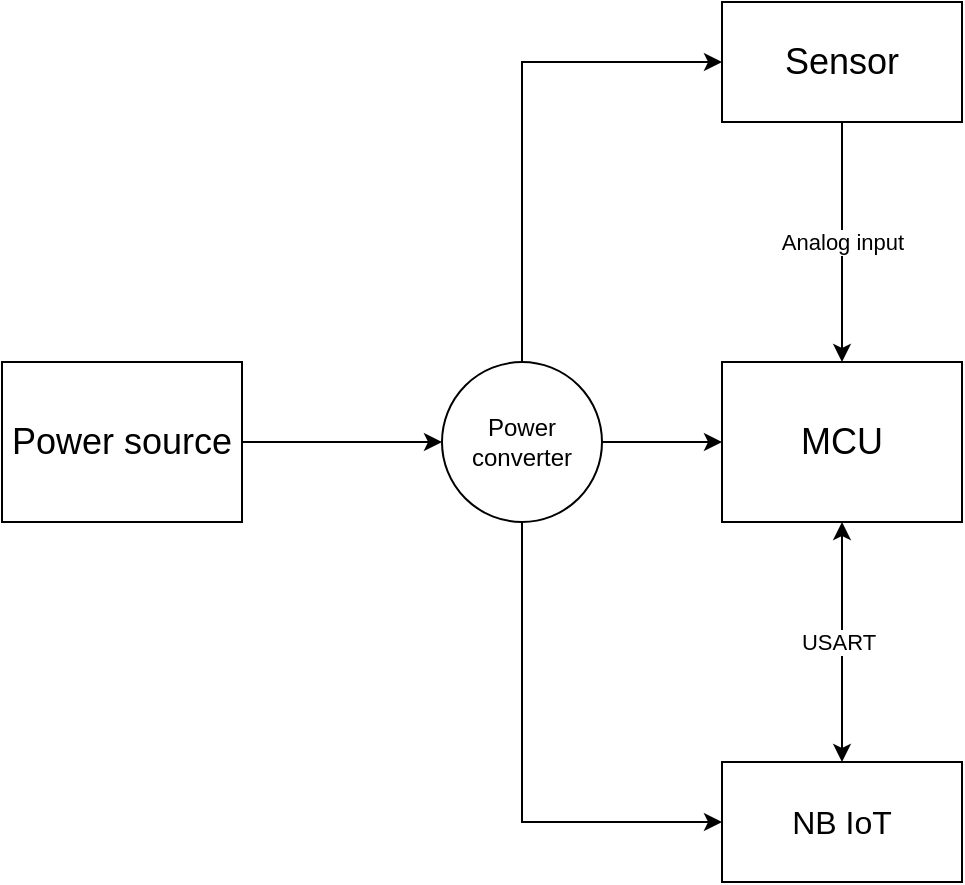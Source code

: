 <mxfile version="22.1.11" type="github">
  <diagram name="Trang-1" id="wszEbrUYoofNr2Puhn1D">
    <mxGraphModel dx="1282" dy="582" grid="1" gridSize="10" guides="1" tooltips="1" connect="1" arrows="1" fold="1" page="1" pageScale="1" pageWidth="827" pageHeight="1169" math="0" shadow="0">
      <root>
        <mxCell id="0" />
        <mxCell id="1" parent="0" />
        <mxCell id="eQCYtkuC7nbkRMiBcqjl-3" value="" style="edgeStyle=orthogonalEdgeStyle;rounded=0;orthogonalLoop=1;jettySize=auto;html=1;" edge="1" parent="1" source="eQCYtkuC7nbkRMiBcqjl-1" target="eQCYtkuC7nbkRMiBcqjl-2">
          <mxGeometry relative="1" as="geometry" />
        </mxCell>
        <mxCell id="eQCYtkuC7nbkRMiBcqjl-1" value="&lt;font style=&quot;font-size: 18px;&quot;&gt;Power source&lt;/font&gt;" style="rounded=0;whiteSpace=wrap;html=1;" vertex="1" parent="1">
          <mxGeometry x="40" y="240" width="120" height="80" as="geometry" />
        </mxCell>
        <mxCell id="eQCYtkuC7nbkRMiBcqjl-5" value="" style="edgeStyle=orthogonalEdgeStyle;rounded=0;orthogonalLoop=1;jettySize=auto;html=1;exitX=0.5;exitY=0;exitDx=0;exitDy=0;" edge="1" parent="1" source="eQCYtkuC7nbkRMiBcqjl-2" target="eQCYtkuC7nbkRMiBcqjl-4">
          <mxGeometry relative="1" as="geometry">
            <Array as="points">
              <mxPoint x="300" y="90" />
            </Array>
          </mxGeometry>
        </mxCell>
        <mxCell id="eQCYtkuC7nbkRMiBcqjl-7" value="" style="edgeStyle=orthogonalEdgeStyle;rounded=0;orthogonalLoop=1;jettySize=auto;html=1;" edge="1" parent="1" source="eQCYtkuC7nbkRMiBcqjl-2" target="eQCYtkuC7nbkRMiBcqjl-6">
          <mxGeometry relative="1" as="geometry" />
        </mxCell>
        <mxCell id="eQCYtkuC7nbkRMiBcqjl-9" value="" style="edgeStyle=orthogonalEdgeStyle;rounded=0;orthogonalLoop=1;jettySize=auto;html=1;exitX=0.5;exitY=1;exitDx=0;exitDy=0;entryX=0;entryY=0.5;entryDx=0;entryDy=0;" edge="1" parent="1" source="eQCYtkuC7nbkRMiBcqjl-2" target="eQCYtkuC7nbkRMiBcqjl-8">
          <mxGeometry relative="1" as="geometry">
            <mxPoint x="239.75" y="380" as="sourcePoint" />
            <mxPoint x="359.75" y="520" as="targetPoint" />
          </mxGeometry>
        </mxCell>
        <mxCell id="eQCYtkuC7nbkRMiBcqjl-2" value="Power converter" style="ellipse;whiteSpace=wrap;html=1;rounded=0;" vertex="1" parent="1">
          <mxGeometry x="260" y="240" width="80" height="80" as="geometry" />
        </mxCell>
        <mxCell id="eQCYtkuC7nbkRMiBcqjl-4" value="&lt;font style=&quot;font-size: 18px;&quot;&gt;Sensor&lt;/font&gt;" style="whiteSpace=wrap;html=1;rounded=0;" vertex="1" parent="1">
          <mxGeometry x="400" y="60" width="120" height="60" as="geometry" />
        </mxCell>
        <mxCell id="eQCYtkuC7nbkRMiBcqjl-6" value="&lt;font style=&quot;font-size: 18px;&quot;&gt;MCU&lt;/font&gt;" style="whiteSpace=wrap;html=1;rounded=0;" vertex="1" parent="1">
          <mxGeometry x="400" y="240" width="120" height="80" as="geometry" />
        </mxCell>
        <mxCell id="eQCYtkuC7nbkRMiBcqjl-8" value="&lt;font size=&quot;3&quot;&gt;NB IoT&lt;/font&gt;" style="whiteSpace=wrap;html=1;rounded=0;" vertex="1" parent="1">
          <mxGeometry x="400" y="440" width="120" height="60" as="geometry" />
        </mxCell>
        <mxCell id="eQCYtkuC7nbkRMiBcqjl-11" value="Analog input" style="edgeStyle=orthogonalEdgeStyle;rounded=0;orthogonalLoop=1;jettySize=auto;html=1;exitX=0.5;exitY=1;exitDx=0;exitDy=0;entryX=0.5;entryY=0;entryDx=0;entryDy=0;" edge="1" parent="1" source="eQCYtkuC7nbkRMiBcqjl-4" target="eQCYtkuC7nbkRMiBcqjl-6">
          <mxGeometry relative="1" as="geometry">
            <mxPoint x="410" y="290" as="sourcePoint" />
            <mxPoint x="350" y="290" as="targetPoint" />
          </mxGeometry>
        </mxCell>
        <mxCell id="eQCYtkuC7nbkRMiBcqjl-13" value="" style="endArrow=classic;startArrow=classic;html=1;rounded=0;exitX=0.5;exitY=0;exitDx=0;exitDy=0;entryX=0.5;entryY=1;entryDx=0;entryDy=0;" edge="1" parent="1" source="eQCYtkuC7nbkRMiBcqjl-8" target="eQCYtkuC7nbkRMiBcqjl-6">
          <mxGeometry width="50" height="50" relative="1" as="geometry">
            <mxPoint x="390" y="320" as="sourcePoint" />
            <mxPoint x="440" y="270" as="targetPoint" />
          </mxGeometry>
        </mxCell>
        <mxCell id="eQCYtkuC7nbkRMiBcqjl-14" value="USART" style="edgeLabel;html=1;align=center;verticalAlign=middle;resizable=0;points=[];" vertex="1" connectable="0" parent="eQCYtkuC7nbkRMiBcqjl-13">
          <mxGeometry x="0.003" y="2" relative="1" as="geometry">
            <mxPoint as="offset" />
          </mxGeometry>
        </mxCell>
      </root>
    </mxGraphModel>
  </diagram>
</mxfile>
